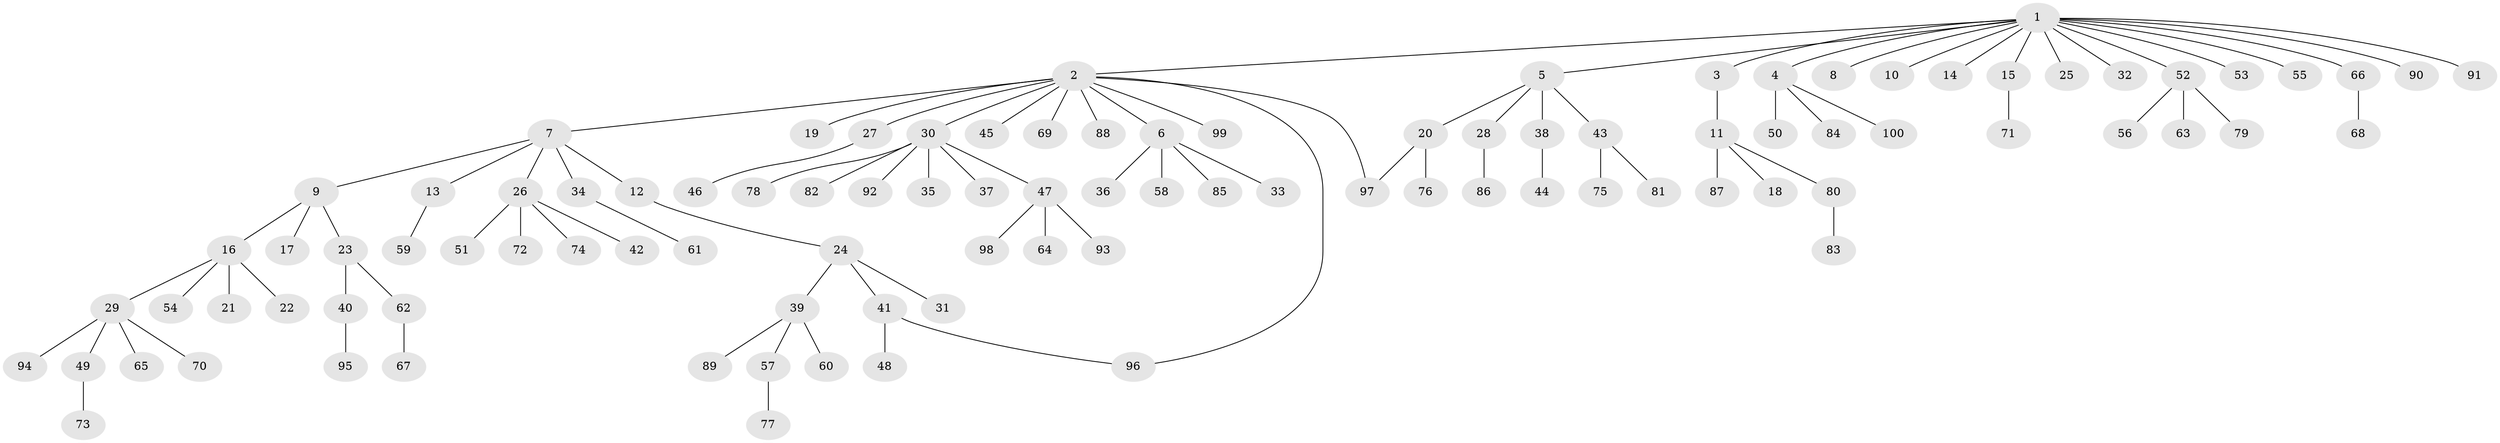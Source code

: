 // coarse degree distribution, {15: 0.014285714285714285, 11: 0.014285714285714285, 2: 0.1, 3: 0.12857142857142856, 5: 0.014285714285714285, 4: 0.04285714285714286, 6: 0.02857142857142857, 1: 0.6571428571428571}
// Generated by graph-tools (version 1.1) at 2025/50/03/04/25 22:50:09]
// undirected, 100 vertices, 101 edges
graph export_dot {
  node [color=gray90,style=filled];
  1;
  2;
  3;
  4;
  5;
  6;
  7;
  8;
  9;
  10;
  11;
  12;
  13;
  14;
  15;
  16;
  17;
  18;
  19;
  20;
  21;
  22;
  23;
  24;
  25;
  26;
  27;
  28;
  29;
  30;
  31;
  32;
  33;
  34;
  35;
  36;
  37;
  38;
  39;
  40;
  41;
  42;
  43;
  44;
  45;
  46;
  47;
  48;
  49;
  50;
  51;
  52;
  53;
  54;
  55;
  56;
  57;
  58;
  59;
  60;
  61;
  62;
  63;
  64;
  65;
  66;
  67;
  68;
  69;
  70;
  71;
  72;
  73;
  74;
  75;
  76;
  77;
  78;
  79;
  80;
  81;
  82;
  83;
  84;
  85;
  86;
  87;
  88;
  89;
  90;
  91;
  92;
  93;
  94;
  95;
  96;
  97;
  98;
  99;
  100;
  1 -- 2;
  1 -- 3;
  1 -- 4;
  1 -- 5;
  1 -- 8;
  1 -- 10;
  1 -- 14;
  1 -- 15;
  1 -- 25;
  1 -- 32;
  1 -- 52;
  1 -- 53;
  1 -- 55;
  1 -- 66;
  1 -- 90;
  1 -- 91;
  2 -- 6;
  2 -- 7;
  2 -- 19;
  2 -- 27;
  2 -- 30;
  2 -- 45;
  2 -- 69;
  2 -- 88;
  2 -- 96;
  2 -- 97;
  2 -- 99;
  3 -- 11;
  4 -- 50;
  4 -- 84;
  4 -- 100;
  5 -- 20;
  5 -- 28;
  5 -- 38;
  5 -- 43;
  6 -- 33;
  6 -- 36;
  6 -- 58;
  6 -- 85;
  7 -- 9;
  7 -- 12;
  7 -- 13;
  7 -- 26;
  7 -- 34;
  9 -- 16;
  9 -- 17;
  9 -- 23;
  11 -- 18;
  11 -- 80;
  11 -- 87;
  12 -- 24;
  13 -- 59;
  15 -- 71;
  16 -- 21;
  16 -- 22;
  16 -- 29;
  16 -- 54;
  20 -- 76;
  20 -- 97;
  23 -- 40;
  23 -- 62;
  24 -- 31;
  24 -- 39;
  24 -- 41;
  26 -- 42;
  26 -- 51;
  26 -- 72;
  26 -- 74;
  27 -- 46;
  28 -- 86;
  29 -- 49;
  29 -- 65;
  29 -- 70;
  29 -- 94;
  30 -- 35;
  30 -- 37;
  30 -- 47;
  30 -- 78;
  30 -- 82;
  30 -- 92;
  34 -- 61;
  38 -- 44;
  39 -- 57;
  39 -- 60;
  39 -- 89;
  40 -- 95;
  41 -- 48;
  41 -- 96;
  43 -- 75;
  43 -- 81;
  47 -- 64;
  47 -- 93;
  47 -- 98;
  49 -- 73;
  52 -- 56;
  52 -- 63;
  52 -- 79;
  57 -- 77;
  62 -- 67;
  66 -- 68;
  80 -- 83;
}

